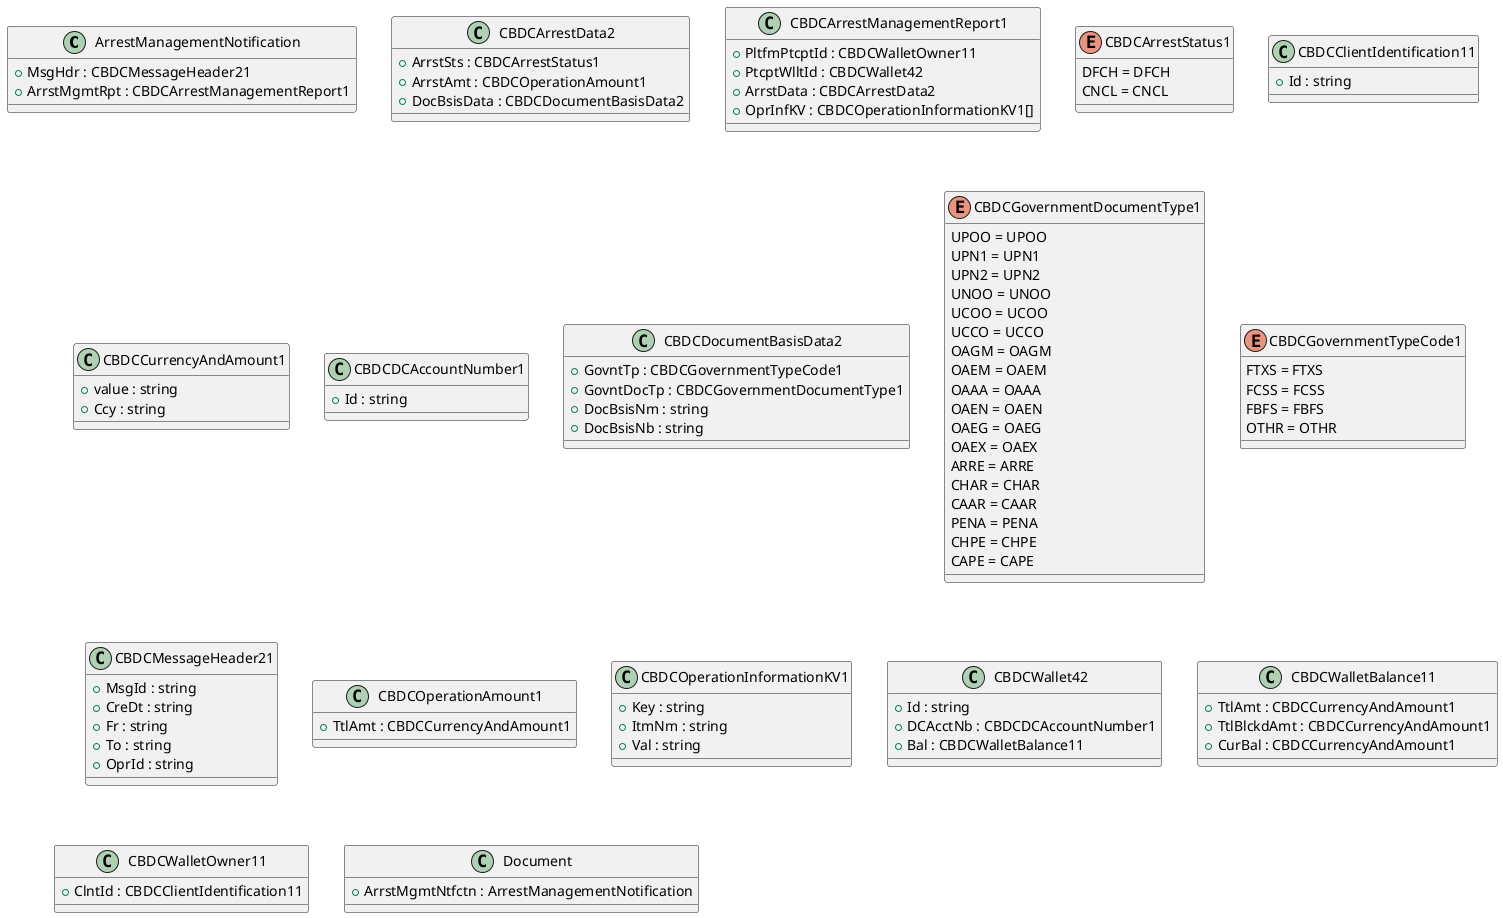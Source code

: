 @startuml

class ArrestManagementNotification {
    +MsgHdr : CBDCMessageHeader21
    +ArrstMgmtRpt : CBDCArrestManagementReport1
}
class CBDCArrestData2 {
    +ArrstSts : CBDCArrestStatus1
    +ArrstAmt : CBDCOperationAmount1
    +DocBsisData : CBDCDocumentBasisData2
}
class CBDCArrestManagementReport1 {
    +PltfmPtcptId : CBDCWalletOwner11
    +PtcptWlltId : CBDCWallet42
    +ArrstData : CBDCArrestData2
    +OprInfKV : CBDCOperationInformationKV1[]
}
enum CBDCArrestStatus1 {
    DFCH = DFCH
    CNCL = CNCL
}
class CBDCClientIdentification11 {
    +Id : string
}
class CBDCCurrencyAndAmount1 {
    +value : string
    +Ccy : string
}
class CBDCDCAccountNumber1 {
    +Id : string
}
class CBDCDocumentBasisData2 {
    +GovntTp : CBDCGovernmentTypeCode1
    +GovntDocTp : CBDCGovernmentDocumentType1
    +DocBsisNm : string
    +DocBsisNb : string
}
enum CBDCGovernmentDocumentType1 {
    UPOO = UPOO
    UPN1 = UPN1
    UPN2 = UPN2
    UNOO = UNOO
    UCOO = UCOO
    UCCO = UCCO
    OAGM = OAGM
    OAEM = OAEM
    OAAA = OAAA
    OAEN = OAEN
    OAEG = OAEG
    OAEX = OAEX
    ARRE = ARRE
    CHAR = CHAR
    CAAR = CAAR
    PENA = PENA
    CHPE = CHPE
    CAPE = CAPE
}
enum CBDCGovernmentTypeCode1 {
    FTXS = FTXS
    FCSS = FCSS
    FBFS = FBFS
    OTHR = OTHR
}
class CBDCMessageHeader21 {
    +MsgId : string
    +CreDt : string
    +Fr : string
    +To : string
    +OprId : string
}
class CBDCOperationAmount1 {
    +TtlAmt : CBDCCurrencyAndAmount1
}
class CBDCOperationInformationKV1 {
    +Key : string
    +ItmNm : string
    +Val : string
}
class CBDCWallet42 {
    +Id : string
    +DCAcctNb : CBDCDCAccountNumber1
    +Bal : CBDCWalletBalance11
}
class CBDCWalletBalance11 {
    +TtlAmt : CBDCCurrencyAndAmount1
    +TtlBlckdAmt : CBDCCurrencyAndAmount1
    +CurBal : CBDCCurrencyAndAmount1
}
class CBDCWalletOwner11 {
    +ClntId : CBDCClientIdentification11
}
class Document {
    +ArrstMgmtNtfctn : ArrestManagementNotification
}

@enduml
